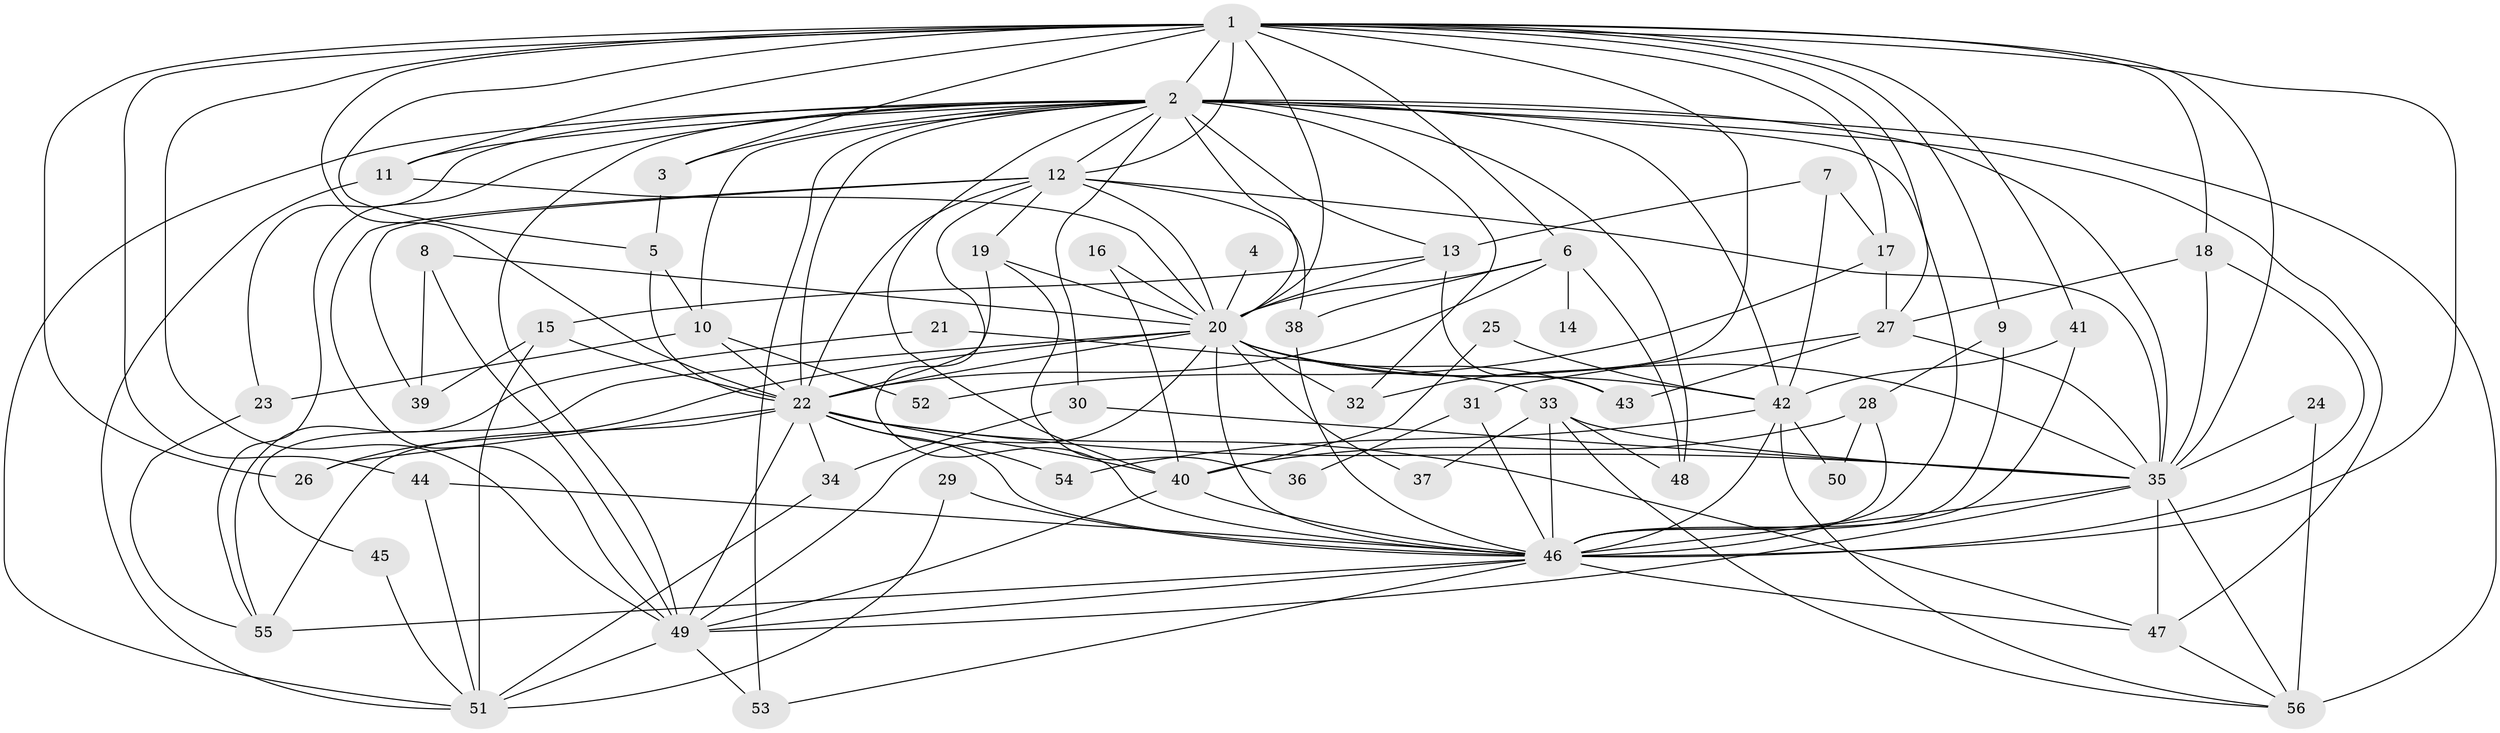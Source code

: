 // original degree distribution, {18: 0.018018018018018018, 17: 0.009009009009009009, 26: 0.009009009009009009, 27: 0.009009009009009009, 24: 0.009009009009009009, 25: 0.009009009009009009, 15: 0.02702702702702703, 5: 0.04504504504504504, 6: 0.036036036036036036, 9: 0.018018018018018018, 4: 0.07207207207207207, 3: 0.23423423423423423, 2: 0.4954954954954955, 7: 0.009009009009009009}
// Generated by graph-tools (version 1.1) at 2025/01/03/09/25 03:01:26]
// undirected, 56 vertices, 153 edges
graph export_dot {
graph [start="1"]
  node [color=gray90,style=filled];
  1;
  2;
  3;
  4;
  5;
  6;
  7;
  8;
  9;
  10;
  11;
  12;
  13;
  14;
  15;
  16;
  17;
  18;
  19;
  20;
  21;
  22;
  23;
  24;
  25;
  26;
  27;
  28;
  29;
  30;
  31;
  32;
  33;
  34;
  35;
  36;
  37;
  38;
  39;
  40;
  41;
  42;
  43;
  44;
  45;
  46;
  47;
  48;
  49;
  50;
  51;
  52;
  53;
  54;
  55;
  56;
  1 -- 2 [weight=4.0];
  1 -- 3 [weight=1.0];
  1 -- 5 [weight=1.0];
  1 -- 6 [weight=1.0];
  1 -- 9 [weight=1.0];
  1 -- 11 [weight=1.0];
  1 -- 12 [weight=2.0];
  1 -- 17 [weight=1.0];
  1 -- 18 [weight=1.0];
  1 -- 20 [weight=3.0];
  1 -- 22 [weight=2.0];
  1 -- 26 [weight=2.0];
  1 -- 27 [weight=1.0];
  1 -- 32 [weight=1.0];
  1 -- 35 [weight=3.0];
  1 -- 41 [weight=1.0];
  1 -- 44 [weight=1.0];
  1 -- 46 [weight=2.0];
  1 -- 49 [weight=2.0];
  2 -- 3 [weight=1.0];
  2 -- 10 [weight=1.0];
  2 -- 11 [weight=1.0];
  2 -- 12 [weight=3.0];
  2 -- 13 [weight=1.0];
  2 -- 20 [weight=2.0];
  2 -- 22 [weight=3.0];
  2 -- 23 [weight=1.0];
  2 -- 30 [weight=1.0];
  2 -- 32 [weight=1.0];
  2 -- 35 [weight=2.0];
  2 -- 40 [weight=1.0];
  2 -- 42 [weight=1.0];
  2 -- 46 [weight=5.0];
  2 -- 47 [weight=1.0];
  2 -- 48 [weight=1.0];
  2 -- 49 [weight=3.0];
  2 -- 51 [weight=1.0];
  2 -- 53 [weight=1.0];
  2 -- 55 [weight=1.0];
  2 -- 56 [weight=1.0];
  3 -- 5 [weight=1.0];
  4 -- 20 [weight=1.0];
  5 -- 10 [weight=1.0];
  5 -- 22 [weight=1.0];
  6 -- 14 [weight=1.0];
  6 -- 20 [weight=1.0];
  6 -- 22 [weight=1.0];
  6 -- 38 [weight=1.0];
  6 -- 48 [weight=1.0];
  7 -- 13 [weight=1.0];
  7 -- 17 [weight=1.0];
  7 -- 42 [weight=1.0];
  8 -- 20 [weight=1.0];
  8 -- 39 [weight=1.0];
  8 -- 49 [weight=1.0];
  9 -- 28 [weight=1.0];
  9 -- 46 [weight=1.0];
  10 -- 22 [weight=1.0];
  10 -- 23 [weight=1.0];
  10 -- 52 [weight=1.0];
  11 -- 20 [weight=1.0];
  11 -- 51 [weight=1.0];
  12 -- 19 [weight=1.0];
  12 -- 20 [weight=2.0];
  12 -- 22 [weight=2.0];
  12 -- 35 [weight=1.0];
  12 -- 38 [weight=1.0];
  12 -- 39 [weight=1.0];
  12 -- 46 [weight=1.0];
  12 -- 49 [weight=1.0];
  13 -- 15 [weight=1.0];
  13 -- 20 [weight=1.0];
  13 -- 43 [weight=2.0];
  15 -- 22 [weight=1.0];
  15 -- 39 [weight=1.0];
  15 -- 51 [weight=1.0];
  16 -- 20 [weight=1.0];
  16 -- 40 [weight=1.0];
  17 -- 27 [weight=1.0];
  17 -- 52 [weight=1.0];
  18 -- 27 [weight=1.0];
  18 -- 35 [weight=1.0];
  18 -- 46 [weight=1.0];
  19 -- 20 [weight=1.0];
  19 -- 22 [weight=1.0];
  19 -- 36 [weight=1.0];
  20 -- 22 [weight=1.0];
  20 -- 26 [weight=1.0];
  20 -- 32 [weight=1.0];
  20 -- 35 [weight=1.0];
  20 -- 37 [weight=1.0];
  20 -- 42 [weight=1.0];
  20 -- 43 [weight=1.0];
  20 -- 45 [weight=1.0];
  20 -- 46 [weight=1.0];
  20 -- 49 [weight=2.0];
  21 -- 33 [weight=1.0];
  21 -- 55 [weight=1.0];
  22 -- 26 [weight=1.0];
  22 -- 34 [weight=1.0];
  22 -- 35 [weight=1.0];
  22 -- 40 [weight=1.0];
  22 -- 46 [weight=1.0];
  22 -- 47 [weight=1.0];
  22 -- 49 [weight=1.0];
  22 -- 54 [weight=1.0];
  22 -- 55 [weight=1.0];
  23 -- 55 [weight=1.0];
  24 -- 35 [weight=1.0];
  24 -- 56 [weight=1.0];
  25 -- 40 [weight=1.0];
  25 -- 42 [weight=1.0];
  27 -- 31 [weight=1.0];
  27 -- 35 [weight=1.0];
  27 -- 43 [weight=1.0];
  28 -- 40 [weight=1.0];
  28 -- 46 [weight=1.0];
  28 -- 50 [weight=1.0];
  29 -- 46 [weight=1.0];
  29 -- 51 [weight=1.0];
  30 -- 34 [weight=1.0];
  30 -- 35 [weight=1.0];
  31 -- 36 [weight=1.0];
  31 -- 46 [weight=2.0];
  33 -- 35 [weight=1.0];
  33 -- 37 [weight=1.0];
  33 -- 46 [weight=1.0];
  33 -- 48 [weight=1.0];
  33 -- 56 [weight=1.0];
  34 -- 51 [weight=1.0];
  35 -- 46 [weight=1.0];
  35 -- 47 [weight=1.0];
  35 -- 49 [weight=1.0];
  35 -- 56 [weight=1.0];
  38 -- 46 [weight=1.0];
  40 -- 46 [weight=1.0];
  40 -- 49 [weight=1.0];
  41 -- 42 [weight=1.0];
  41 -- 46 [weight=1.0];
  42 -- 46 [weight=1.0];
  42 -- 50 [weight=1.0];
  42 -- 54 [weight=1.0];
  42 -- 56 [weight=1.0];
  44 -- 46 [weight=1.0];
  44 -- 51 [weight=1.0];
  45 -- 51 [weight=1.0];
  46 -- 47 [weight=1.0];
  46 -- 49 [weight=1.0];
  46 -- 53 [weight=1.0];
  46 -- 55 [weight=2.0];
  47 -- 56 [weight=1.0];
  49 -- 51 [weight=2.0];
  49 -- 53 [weight=1.0];
}
